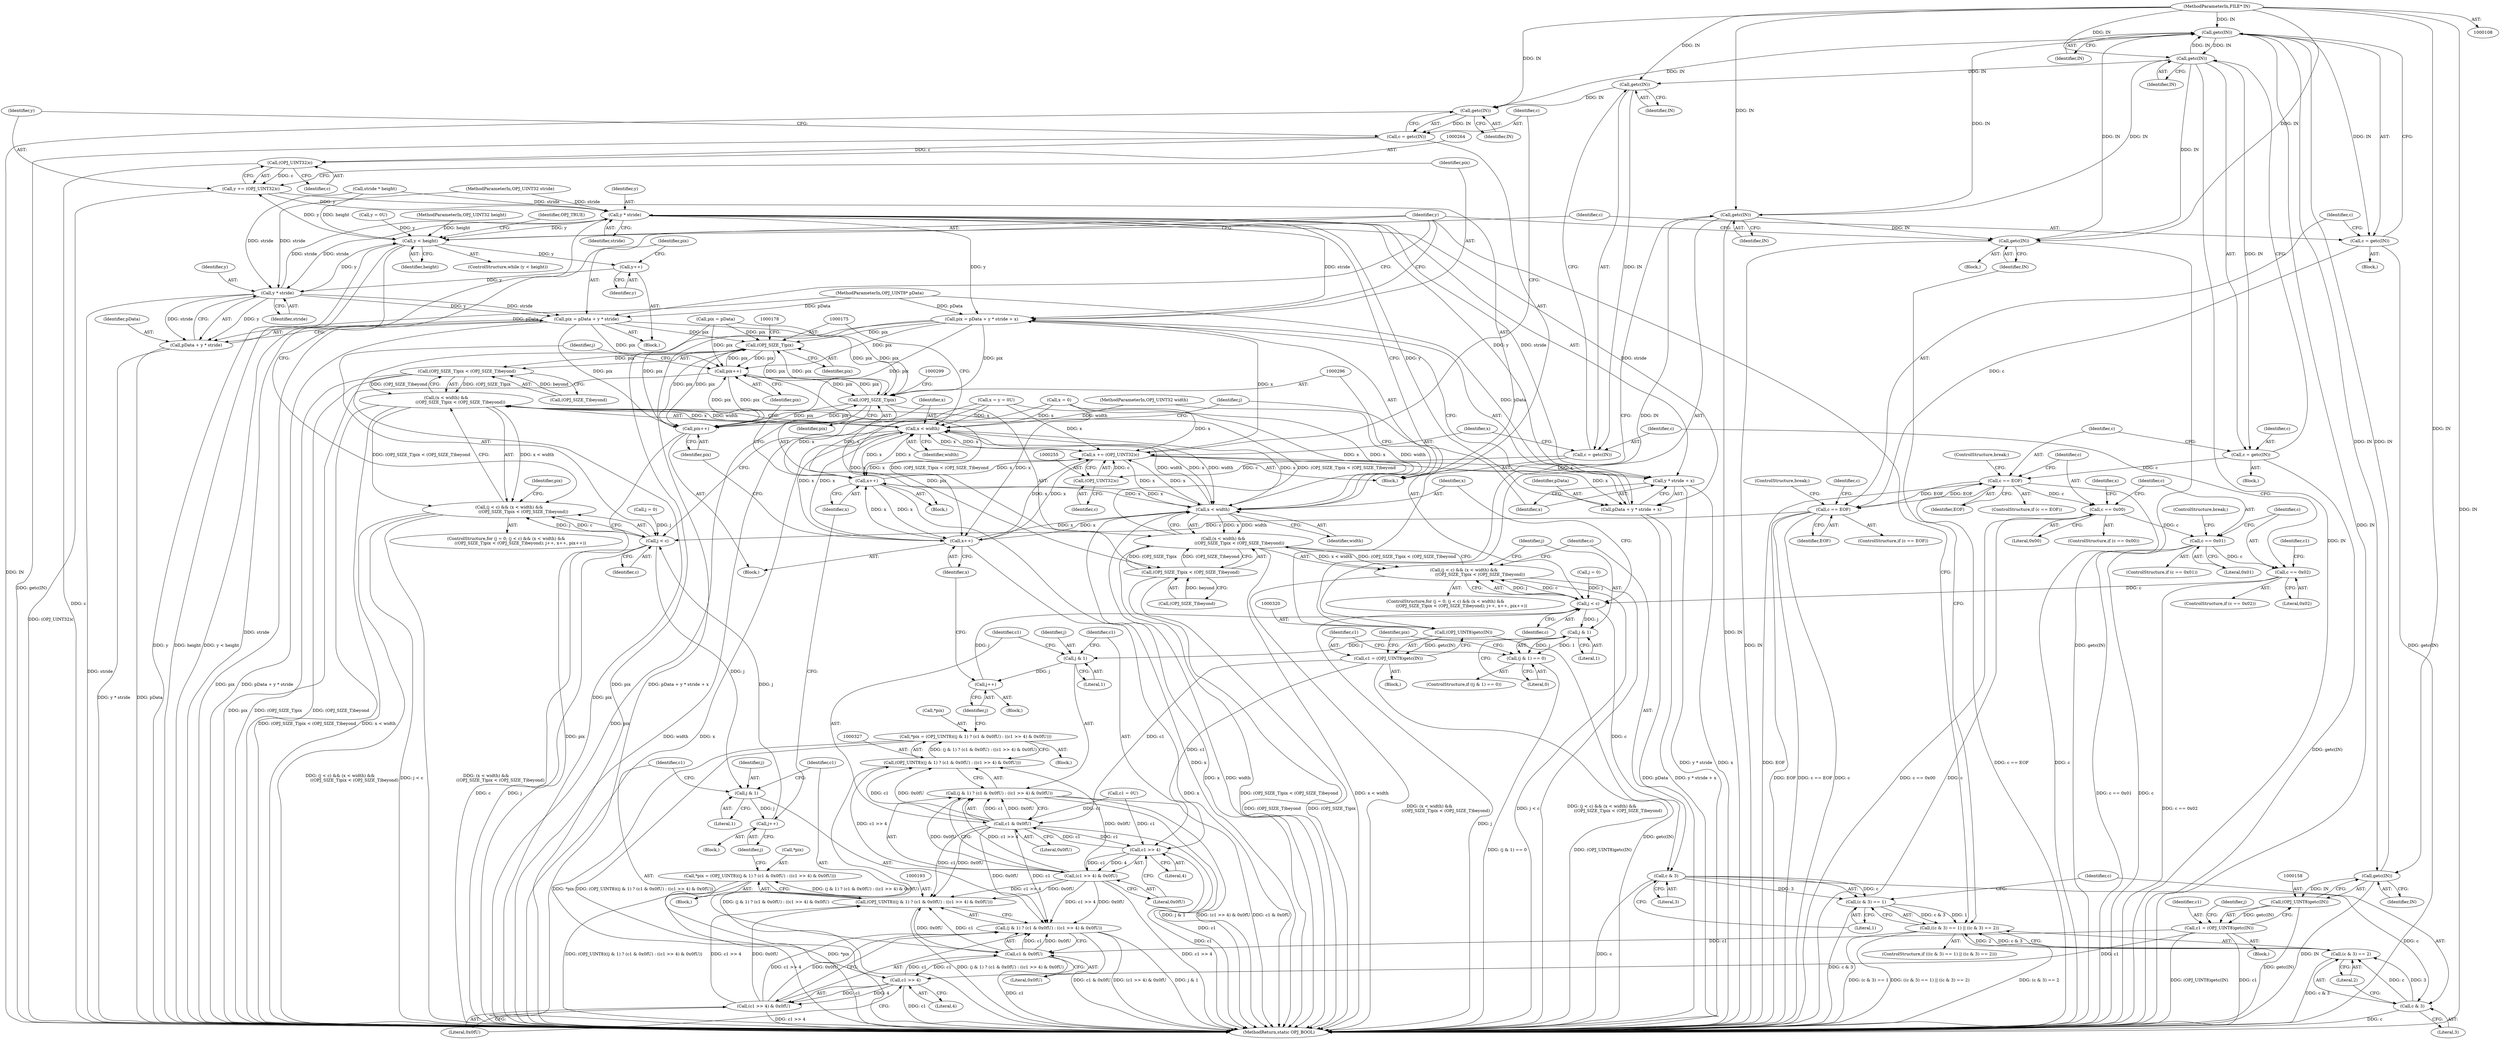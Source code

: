 digraph "0_openjpeg_cbe7384016083eac16078b359acd7a842253d503@API" {
"1000142" [label="(Call,getc(IN))"];
"1000259" [label="(Call,getc(IN))"];
"1000250" [label="(Call,getc(IN))"];
"1000210" [label="(Call,getc(IN))"];
"1000142" [label="(Call,getc(IN))"];
"1000159" [label="(Call,getc(IN))"];
"1000109" [label="(MethodParameterIn,FILE* IN)"];
"1000353" [label="(Call,getc(IN))"];
"1000321" [label="(Call,getc(IN))"];
"1000140" [label="(Call,c = getc(IN))"];
"1000145" [label="(Call,c == EOF)"];
"1000166" [label="(Call,j < c)"];
"1000165" [label="(Call,(j < c) && (x < width) &&\n                     ((OPJ_SIZE_T)pix < (OPJ_SIZE_T)beyond))"];
"1000195" [label="(Call,j & 1)"];
"1000181" [label="(Call,j++)"];
"1000213" [label="(Call,c == EOF)"];
"1000219" [label="(Call,c == 0x00)"];
"1000237" [label="(Call,c == 0x01)"];
"1000244" [label="(Call,c == 0x02)"];
"1000287" [label="(Call,j < c)"];
"1000286" [label="(Call,(j < c) && (x < width) &&\n                        ((OPJ_SIZE_T)pix < (OPJ_SIZE_T)beyond))"];
"1000312" [label="(Call,j & 1)"];
"1000311" [label="(Call,(j & 1) == 0)"];
"1000329" [label="(Call,j & 1)"];
"1000302" [label="(Call,j++)"];
"1000343" [label="(Call,c & 3)"];
"1000342" [label="(Call,(c & 3) == 1)"];
"1000341" [label="(Call,((c & 3) == 1) || ((c & 3) == 2))"];
"1000348" [label="(Call,c & 3)"];
"1000347" [label="(Call,(c & 3) == 2)"];
"1000208" [label="(Call,c = getc(IN))"];
"1000248" [label="(Call,c = getc(IN))"];
"1000254" [label="(Call,(OPJ_UINT32)c)"];
"1000252" [label="(Call,x += (OPJ_UINT32)c)"];
"1000170" [label="(Call,x < width)"];
"1000169" [label="(Call,(x < width) &&\n                     ((OPJ_SIZE_T)pix < (OPJ_SIZE_T)beyond))"];
"1000290" [label="(Call,(x < width) &&\n                        ((OPJ_SIZE_T)pix < (OPJ_SIZE_T)beyond))"];
"1000184" [label="(Call,x++)"];
"1000291" [label="(Call,x < width)"];
"1000305" [label="(Call,x++)"];
"1000266" [label="(Call,pix = pData + y * stride + x)"];
"1000174" [label="(Call,(OPJ_SIZE_T)pix)"];
"1000173" [label="(Call,(OPJ_SIZE_T)pix < (OPJ_SIZE_T)beyond)"];
"1000186" [label="(Call,pix++)"];
"1000295" [label="(Call,(OPJ_SIZE_T)pix)"];
"1000294" [label="(Call,(OPJ_SIZE_T)pix < (OPJ_SIZE_T)beyond)"];
"1000307" [label="(Call,pix++)"];
"1000268" [label="(Call,pData + y * stride + x)"];
"1000270" [label="(Call,y * stride + x)"];
"1000257" [label="(Call,c = getc(IN))"];
"1000263" [label="(Call,(OPJ_UINT32)c)"];
"1000261" [label="(Call,y += (OPJ_UINT32)c)"];
"1000271" [label="(Call,y * stride)"];
"1000135" [label="(Call,y < height)"];
"1000226" [label="(Call,y++)"];
"1000232" [label="(Call,y * stride)"];
"1000228" [label="(Call,pix = pData + y * stride)"];
"1000230" [label="(Call,pData + y * stride)"];
"1000319" [label="(Call,(OPJ_UINT8)getc(IN))"];
"1000317" [label="(Call,c1 = (OPJ_UINT8)getc(IN))"];
"1000332" [label="(Call,c1 & 0x0fU)"];
"1000192" [label="(Call,(OPJ_UINT8)((j & 1) ? (c1 & 0x0fU) : ((c1 >> 4) & 0x0fU)))"];
"1000189" [label="(Call,*pix = (OPJ_UINT8)((j & 1) ? (c1 & 0x0fU) : ((c1 >> 4) & 0x0fU)))"];
"1000194" [label="(Call,(j & 1) ? (c1 & 0x0fU) : ((c1 >> 4) & 0x0fU))"];
"1000326" [label="(Call,(OPJ_UINT8)((j & 1) ? (c1 & 0x0fU) : ((c1 >> 4) & 0x0fU)))"];
"1000323" [label="(Call,*pix = (OPJ_UINT8)((j & 1) ? (c1 & 0x0fU) : ((c1 >> 4) & 0x0fU)))"];
"1000328" [label="(Call,(j & 1) ? (c1 & 0x0fU) : ((c1 >> 4) & 0x0fU))"];
"1000336" [label="(Call,c1 >> 4)"];
"1000335" [label="(Call,(c1 >> 4) & 0x0fU)"];
"1000157" [label="(Call,(OPJ_UINT8)getc(IN))"];
"1000155" [label="(Call,c1 = (OPJ_UINT8)getc(IN))"];
"1000198" [label="(Call,c1 & 0x0fU)"];
"1000202" [label="(Call,c1 >> 4)"];
"1000201" [label="(Call,(c1 >> 4) & 0x0fU)"];
"1000205" [label="(Literal,0x0fU)"];
"1000142" [label="(Call,getc(IN))"];
"1000287" [label="(Call,j < c)"];
"1000333" [label="(Identifier,c1)"];
"1000195" [label="(Call,j & 1)"];
"1000227" [label="(Identifier,y)"];
"1000217" [label="(ControlStructure,break;)"];
"1000315" [label="(Literal,0)"];
"1000185" [label="(Identifier,x)"];
"1000351" [label="(Literal,2)"];
"1000316" [label="(Block,)"];
"1000110" [label="(MethodParameterIn,OPJ_UINT8* pData)"];
"1000155" [label="(Call,c1 = (OPJ_UINT8)getc(IN))"];
"1000169" [label="(Call,(x < width) &&\n                     ((OPJ_SIZE_T)pix < (OPJ_SIZE_T)beyond))"];
"1000294" [label="(Call,(OPJ_SIZE_T)pix < (OPJ_SIZE_T)beyond)"];
"1000345" [label="(Literal,3)"];
"1000328" [label="(Call,(j & 1) ? (c1 & 0x0fU) : ((c1 >> 4) & 0x0fU))"];
"1000293" [label="(Identifier,width)"];
"1000346" [label="(Literal,1)"];
"1000218" [label="(ControlStructure,if (c == 0x00))"];
"1000307" [label="(Call,pix++)"];
"1000152" [label="(Block,)"];
"1000354" [label="(Identifier,IN)"];
"1000357" [label="(MethodReturn,static OPJ_BOOL)"];
"1000259" [label="(Call,getc(IN))"];
"1000317" [label="(Call,c1 = (OPJ_UINT8)getc(IN))"];
"1000219" [label="(Call,c == 0x00)"];
"1000161" [label="(ControlStructure,for (j = 0; (j < c) && (x < width) &&\n                     ((OPJ_SIZE_T)pix < (OPJ_SIZE_T)beyond); j++, x++, pix++))"];
"1000186" [label="(Call,pix++)"];
"1000334" [label="(Literal,0x0fU)"];
"1000177" [label="(Call,(OPJ_SIZE_T)beyond)"];
"1000131" [label="(Call,y = 0U)"];
"1000305" [label="(Call,x++)"];
"1000272" [label="(Identifier,y)"];
"1000295" [label="(Call,(OPJ_SIZE_T)pix)"];
"1000204" [label="(Literal,4)"];
"1000248" [label="(Call,c = getc(IN))"];
"1000290" [label="(Call,(x < width) &&\n                        ((OPJ_SIZE_T)pix < (OPJ_SIZE_T)beyond))"];
"1000329" [label="(Call,j & 1)"];
"1000207" [label="(Block,)"];
"1000291" [label="(Call,x < width)"];
"1000273" [label="(Identifier,stride)"];
"1000350" [label="(Literal,3)"];
"1000191" [label="(Identifier,pix)"];
"1000147" [label="(Identifier,EOF)"];
"1000167" [label="(Identifier,j)"];
"1000157" [label="(Call,(OPJ_UINT8)getc(IN))"];
"1000251" [label="(Identifier,IN)"];
"1000172" [label="(Identifier,width)"];
"1000336" [label="(Call,c1 >> 4)"];
"1000254" [label="(Call,(OPJ_UINT32)c)"];
"1000190" [label="(Call,*pix)"];
"1000321" [label="(Call,getc(IN))"];
"1000182" [label="(Identifier,j)"];
"1000176" [label="(Identifier,pix)"];
"1000203" [label="(Identifier,c1)"];
"1000253" [label="(Identifier,x)"];
"1000236" [label="(ControlStructure,if (c == 0x01))"];
"1000342" [label="(Call,(c & 3) == 1)"];
"1000211" [label="(Identifier,IN)"];
"1000113" [label="(MethodParameterIn,OPJ_UINT32 height)"];
"1000171" [label="(Identifier,x)"];
"1000323" [label="(Call,*pix = (OPJ_UINT8)((j & 1) ? (c1 & 0x0fU) : ((c1 >> 4) & 0x0fU)))"];
"1000353" [label="(Call,getc(IN))"];
"1000162" [label="(Call,j = 0)"];
"1000187" [label="(Identifier,pix)"];
"1000200" [label="(Literal,0x0fU)"];
"1000267" [label="(Identifier,pix)"];
"1000348" [label="(Call,c & 3)"];
"1000288" [label="(Identifier,j)"];
"1000337" [label="(Identifier,c1)"];
"1000250" [label="(Call,getc(IN))"];
"1000160" [label="(Identifier,IN)"];
"1000326" [label="(Call,(OPJ_UINT8)((j & 1) ? (c1 & 0x0fU) : ((c1 >> 4) & 0x0fU)))"];
"1000352" [label="(Block,)"];
"1000232" [label="(Call,y * stride)"];
"1000238" [label="(Identifier,c)"];
"1000222" [label="(Block,)"];
"1000165" [label="(Call,(j < c) && (x < width) &&\n                     ((OPJ_SIZE_T)pix < (OPJ_SIZE_T)beyond))"];
"1000221" [label="(Literal,0x00)"];
"1000341" [label="(Call,((c & 3) == 1) || ((c & 3) == 2))"];
"1000199" [label="(Identifier,c1)"];
"1000146" [label="(Identifier,c)"];
"1000194" [label="(Call,(j & 1) ? (c1 & 0x0fU) : ((c1 >> 4) & 0x0fU))"];
"1000129" [label="(Call,x = y = 0U)"];
"1000314" [label="(Literal,1)"];
"1000188" [label="(Block,)"];
"1000197" [label="(Literal,1)"];
"1000344" [label="(Identifier,c)"];
"1000339" [label="(Literal,0x0fU)"];
"1000168" [label="(Identifier,c)"];
"1000268" [label="(Call,pData + y * stride + x)"];
"1000306" [label="(Identifier,x)"];
"1000274" [label="(Identifier,x)"];
"1000280" [label="(Identifier,c1)"];
"1000234" [label="(Identifier,stride)"];
"1000249" [label="(Identifier,c)"];
"1000330" [label="(Identifier,j)"];
"1000325" [label="(Identifier,pix)"];
"1000301" [label="(Block,)"];
"1000322" [label="(Identifier,IN)"];
"1000298" [label="(Call,(OPJ_SIZE_T)beyond)"];
"1000226" [label="(Call,y++)"];
"1000170" [label="(Call,x < width)"];
"1000233" [label="(Identifier,y)"];
"1000237" [label="(Call,c == 0x01)"];
"1000159" [label="(Call,getc(IN))"];
"1000192" [label="(Call,(OPJ_UINT8)((j & 1) ? (c1 & 0x0fU) : ((c1 >> 4) & 0x0fU)))"];
"1000140" [label="(Call,c = getc(IN))"];
"1000241" [label="(ControlStructure,break;)"];
"1000257" [label="(Call,c = getc(IN))"];
"1000209" [label="(Identifier,c)"];
"1000145" [label="(Call,c == EOF)"];
"1000252" [label="(Call,x += (OPJ_UINT32)c)"];
"1000265" [label="(Identifier,c)"];
"1000181" [label="(Call,j++)"];
"1000180" [label="(Block,)"];
"1000262" [label="(Identifier,y)"];
"1000244" [label="(Call,c == 0x02)"];
"1000243" [label="(ControlStructure,if (c == 0x02))"];
"1000335" [label="(Call,(c1 >> 4) & 0x0fU)"];
"1000137" [label="(Identifier,height)"];
"1000173" [label="(Call,(OPJ_SIZE_T)pix < (OPJ_SIZE_T)beyond)"];
"1000356" [label="(Identifier,OPJ_TRUE)"];
"1000215" [label="(Identifier,EOF)"];
"1000319" [label="(Call,(OPJ_UINT8)getc(IN))"];
"1000231" [label="(Identifier,pData)"];
"1000198" [label="(Call,c1 & 0x0fU)"];
"1000343" [label="(Call,c & 3)"];
"1000286" [label="(Call,(j < c) && (x < width) &&\n                        ((OPJ_SIZE_T)pix < (OPJ_SIZE_T)beyond))"];
"1000230" [label="(Call,pData + y * stride)"];
"1000338" [label="(Literal,4)"];
"1000347" [label="(Call,(c & 3) == 2)"];
"1000349" [label="(Identifier,c)"];
"1000210" [label="(Call,getc(IN))"];
"1000297" [label="(Identifier,pix)"];
"1000126" [label="(Call,pix = pData)"];
"1000214" [label="(Identifier,c)"];
"1000279" [label="(Call,c1 = 0U)"];
"1000312" [label="(Call,j & 1)"];
"1000331" [label="(Literal,1)"];
"1000282" [label="(ControlStructure,for (j = 0; (j < c) && (x < width) &&\n                        ((OPJ_SIZE_T)pix < (OPJ_SIZE_T)beyond); j++, x++, pix++))"];
"1000220" [label="(Identifier,c)"];
"1000135" [label="(Call,y < height)"];
"1000189" [label="(Call,*pix = (OPJ_UINT8)((j & 1) ? (c1 & 0x0fU) : ((c1 >> 4) & 0x0fU)))"];
"1000260" [label="(Identifier,IN)"];
"1000269" [label="(Identifier,pData)"];
"1000228" [label="(Call,pix = pData + y * stride)"];
"1000246" [label="(Literal,0x02)"];
"1000138" [label="(Block,)"];
"1000201" [label="(Call,(c1 >> 4) & 0x0fU)"];
"1000309" [label="(Block,)"];
"1000245" [label="(Identifier,c)"];
"1000261" [label="(Call,y += (OPJ_UINT32)c)"];
"1000340" [label="(ControlStructure,if (((c & 3) == 1) || ((c & 3) == 2)))"];
"1000112" [label="(MethodParameterIn,OPJ_UINT32 width)"];
"1000208" [label="(Call,c = getc(IN))"];
"1000318" [label="(Identifier,c1)"];
"1000149" [label="(ControlStructure,break;)"];
"1000256" [label="(Identifier,c)"];
"1000109" [label="(MethodParameterIn,FILE* IN)"];
"1000196" [label="(Identifier,j)"];
"1000229" [label="(Identifier,pix)"];
"1000163" [label="(Identifier,j)"];
"1000302" [label="(Call,j++)"];
"1000224" [label="(Identifier,x)"];
"1000271" [label="(Call,y * stride)"];
"1000174" [label="(Call,(OPJ_SIZE_T)pix)"];
"1000311" [label="(Call,(j & 1) == 0)"];
"1000166" [label="(Call,j < c)"];
"1000270" [label="(Call,y * stride + x)"];
"1000202" [label="(Call,c1 >> 4)"];
"1000239" [label="(Literal,0x01)"];
"1000213" [label="(Call,c == EOF)"];
"1000313" [label="(Identifier,j)"];
"1000308" [label="(Identifier,pix)"];
"1000324" [label="(Call,*pix)"];
"1000151" [label="(Identifier,c)"];
"1000144" [label="(ControlStructure,if (c == EOF))"];
"1000143" [label="(Identifier,IN)"];
"1000289" [label="(Identifier,c)"];
"1000258" [label="(Identifier,c)"];
"1000212" [label="(ControlStructure,if (c == EOF))"];
"1000292" [label="(Identifier,x)"];
"1000141" [label="(Identifier,c)"];
"1000310" [label="(ControlStructure,if ((j & 1) == 0))"];
"1000332" [label="(Call,c1 & 0x0fU)"];
"1000156" [label="(Identifier,c1)"];
"1000303" [label="(Identifier,j)"];
"1000304" [label="(Block,)"];
"1000247" [label="(Block,)"];
"1000283" [label="(Call,j = 0)"];
"1000266" [label="(Call,pix = pData + y * stride + x)"];
"1000263" [label="(Call,(OPJ_UINT32)c)"];
"1000184" [label="(Call,x++)"];
"1000123" [label="(Call,stride * height)"];
"1000223" [label="(Call,x = 0)"];
"1000136" [label="(Identifier,y)"];
"1000183" [label="(Block,)"];
"1000134" [label="(ControlStructure,while (y < height))"];
"1000111" [label="(MethodParameterIn,OPJ_UINT32 stride)"];
"1000142" -> "1000140"  [label="AST: "];
"1000142" -> "1000143"  [label="CFG: "];
"1000143" -> "1000142"  [label="AST: "];
"1000140" -> "1000142"  [label="CFG: "];
"1000142" -> "1000357"  [label="DDG: IN"];
"1000142" -> "1000140"  [label="DDG: IN"];
"1000259" -> "1000142"  [label="DDG: IN"];
"1000159" -> "1000142"  [label="DDG: IN"];
"1000353" -> "1000142"  [label="DDG: IN"];
"1000210" -> "1000142"  [label="DDG: IN"];
"1000321" -> "1000142"  [label="DDG: IN"];
"1000109" -> "1000142"  [label="DDG: IN"];
"1000142" -> "1000159"  [label="DDG: IN"];
"1000142" -> "1000210"  [label="DDG: IN"];
"1000259" -> "1000257"  [label="AST: "];
"1000259" -> "1000260"  [label="CFG: "];
"1000260" -> "1000259"  [label="AST: "];
"1000257" -> "1000259"  [label="CFG: "];
"1000259" -> "1000357"  [label="DDG: IN"];
"1000259" -> "1000257"  [label="DDG: IN"];
"1000250" -> "1000259"  [label="DDG: IN"];
"1000109" -> "1000259"  [label="DDG: IN"];
"1000250" -> "1000248"  [label="AST: "];
"1000250" -> "1000251"  [label="CFG: "];
"1000251" -> "1000250"  [label="AST: "];
"1000248" -> "1000250"  [label="CFG: "];
"1000250" -> "1000248"  [label="DDG: IN"];
"1000210" -> "1000250"  [label="DDG: IN"];
"1000109" -> "1000250"  [label="DDG: IN"];
"1000210" -> "1000208"  [label="AST: "];
"1000210" -> "1000211"  [label="CFG: "];
"1000211" -> "1000210"  [label="AST: "];
"1000208" -> "1000210"  [label="CFG: "];
"1000210" -> "1000357"  [label="DDG: IN"];
"1000210" -> "1000208"  [label="DDG: IN"];
"1000109" -> "1000210"  [label="DDG: IN"];
"1000210" -> "1000321"  [label="DDG: IN"];
"1000210" -> "1000353"  [label="DDG: IN"];
"1000159" -> "1000157"  [label="AST: "];
"1000159" -> "1000160"  [label="CFG: "];
"1000160" -> "1000159"  [label="AST: "];
"1000157" -> "1000159"  [label="CFG: "];
"1000159" -> "1000357"  [label="DDG: IN"];
"1000159" -> "1000157"  [label="DDG: IN"];
"1000109" -> "1000159"  [label="DDG: IN"];
"1000109" -> "1000108"  [label="AST: "];
"1000109" -> "1000357"  [label="DDG: IN"];
"1000109" -> "1000321"  [label="DDG: IN"];
"1000109" -> "1000353"  [label="DDG: IN"];
"1000353" -> "1000352"  [label="AST: "];
"1000353" -> "1000354"  [label="CFG: "];
"1000354" -> "1000353"  [label="AST: "];
"1000136" -> "1000353"  [label="CFG: "];
"1000353" -> "1000357"  [label="DDG: getc(IN)"];
"1000353" -> "1000357"  [label="DDG: IN"];
"1000321" -> "1000353"  [label="DDG: IN"];
"1000321" -> "1000319"  [label="AST: "];
"1000321" -> "1000322"  [label="CFG: "];
"1000322" -> "1000321"  [label="AST: "];
"1000319" -> "1000321"  [label="CFG: "];
"1000321" -> "1000357"  [label="DDG: IN"];
"1000321" -> "1000319"  [label="DDG: IN"];
"1000140" -> "1000138"  [label="AST: "];
"1000141" -> "1000140"  [label="AST: "];
"1000146" -> "1000140"  [label="CFG: "];
"1000140" -> "1000357"  [label="DDG: getc(IN)"];
"1000140" -> "1000145"  [label="DDG: c"];
"1000145" -> "1000144"  [label="AST: "];
"1000145" -> "1000147"  [label="CFG: "];
"1000146" -> "1000145"  [label="AST: "];
"1000147" -> "1000145"  [label="AST: "];
"1000149" -> "1000145"  [label="CFG: "];
"1000151" -> "1000145"  [label="CFG: "];
"1000145" -> "1000357"  [label="DDG: c == EOF"];
"1000145" -> "1000357"  [label="DDG: c"];
"1000145" -> "1000357"  [label="DDG: EOF"];
"1000213" -> "1000145"  [label="DDG: EOF"];
"1000145" -> "1000166"  [label="DDG: c"];
"1000145" -> "1000213"  [label="DDG: EOF"];
"1000166" -> "1000165"  [label="AST: "];
"1000166" -> "1000168"  [label="CFG: "];
"1000167" -> "1000166"  [label="AST: "];
"1000168" -> "1000166"  [label="AST: "];
"1000171" -> "1000166"  [label="CFG: "];
"1000165" -> "1000166"  [label="CFG: "];
"1000166" -> "1000357"  [label="DDG: c"];
"1000166" -> "1000357"  [label="DDG: j"];
"1000166" -> "1000165"  [label="DDG: j"];
"1000166" -> "1000165"  [label="DDG: c"];
"1000181" -> "1000166"  [label="DDG: j"];
"1000162" -> "1000166"  [label="DDG: j"];
"1000166" -> "1000195"  [label="DDG: j"];
"1000165" -> "1000161"  [label="AST: "];
"1000165" -> "1000169"  [label="CFG: "];
"1000169" -> "1000165"  [label="AST: "];
"1000136" -> "1000165"  [label="CFG: "];
"1000191" -> "1000165"  [label="CFG: "];
"1000165" -> "1000357"  [label="DDG: (x < width) &&\n                     ((OPJ_SIZE_T)pix < (OPJ_SIZE_T)beyond)"];
"1000165" -> "1000357"  [label="DDG: j < c"];
"1000165" -> "1000357"  [label="DDG: (j < c) && (x < width) &&\n                     ((OPJ_SIZE_T)pix < (OPJ_SIZE_T)beyond)"];
"1000169" -> "1000165"  [label="DDG: x < width"];
"1000169" -> "1000165"  [label="DDG: (OPJ_SIZE_T)pix < (OPJ_SIZE_T)beyond"];
"1000195" -> "1000194"  [label="AST: "];
"1000195" -> "1000197"  [label="CFG: "];
"1000196" -> "1000195"  [label="AST: "];
"1000197" -> "1000195"  [label="AST: "];
"1000199" -> "1000195"  [label="CFG: "];
"1000203" -> "1000195"  [label="CFG: "];
"1000195" -> "1000181"  [label="DDG: j"];
"1000181" -> "1000180"  [label="AST: "];
"1000181" -> "1000182"  [label="CFG: "];
"1000182" -> "1000181"  [label="AST: "];
"1000185" -> "1000181"  [label="CFG: "];
"1000213" -> "1000212"  [label="AST: "];
"1000213" -> "1000215"  [label="CFG: "];
"1000214" -> "1000213"  [label="AST: "];
"1000215" -> "1000213"  [label="AST: "];
"1000217" -> "1000213"  [label="CFG: "];
"1000220" -> "1000213"  [label="CFG: "];
"1000213" -> "1000357"  [label="DDG: c"];
"1000213" -> "1000357"  [label="DDG: c == EOF"];
"1000213" -> "1000357"  [label="DDG: EOF"];
"1000208" -> "1000213"  [label="DDG: c"];
"1000213" -> "1000219"  [label="DDG: c"];
"1000219" -> "1000218"  [label="AST: "];
"1000219" -> "1000221"  [label="CFG: "];
"1000220" -> "1000219"  [label="AST: "];
"1000221" -> "1000219"  [label="AST: "];
"1000224" -> "1000219"  [label="CFG: "];
"1000238" -> "1000219"  [label="CFG: "];
"1000219" -> "1000357"  [label="DDG: c == 0x00"];
"1000219" -> "1000357"  [label="DDG: c"];
"1000219" -> "1000237"  [label="DDG: c"];
"1000237" -> "1000236"  [label="AST: "];
"1000237" -> "1000239"  [label="CFG: "];
"1000238" -> "1000237"  [label="AST: "];
"1000239" -> "1000237"  [label="AST: "];
"1000241" -> "1000237"  [label="CFG: "];
"1000245" -> "1000237"  [label="CFG: "];
"1000237" -> "1000357"  [label="DDG: c == 0x01"];
"1000237" -> "1000357"  [label="DDG: c"];
"1000237" -> "1000244"  [label="DDG: c"];
"1000244" -> "1000243"  [label="AST: "];
"1000244" -> "1000246"  [label="CFG: "];
"1000245" -> "1000244"  [label="AST: "];
"1000246" -> "1000244"  [label="AST: "];
"1000249" -> "1000244"  [label="CFG: "];
"1000280" -> "1000244"  [label="CFG: "];
"1000244" -> "1000357"  [label="DDG: c == 0x02"];
"1000244" -> "1000287"  [label="DDG: c"];
"1000287" -> "1000286"  [label="AST: "];
"1000287" -> "1000289"  [label="CFG: "];
"1000288" -> "1000287"  [label="AST: "];
"1000289" -> "1000287"  [label="AST: "];
"1000292" -> "1000287"  [label="CFG: "];
"1000286" -> "1000287"  [label="CFG: "];
"1000287" -> "1000357"  [label="DDG: j"];
"1000287" -> "1000286"  [label="DDG: j"];
"1000287" -> "1000286"  [label="DDG: c"];
"1000283" -> "1000287"  [label="DDG: j"];
"1000302" -> "1000287"  [label="DDG: j"];
"1000287" -> "1000312"  [label="DDG: j"];
"1000287" -> "1000343"  [label="DDG: c"];
"1000286" -> "1000282"  [label="AST: "];
"1000286" -> "1000290"  [label="CFG: "];
"1000290" -> "1000286"  [label="AST: "];
"1000313" -> "1000286"  [label="CFG: "];
"1000344" -> "1000286"  [label="CFG: "];
"1000286" -> "1000357"  [label="DDG: (j < c) && (x < width) &&\n                        ((OPJ_SIZE_T)pix < (OPJ_SIZE_T)beyond)"];
"1000286" -> "1000357"  [label="DDG: (x < width) &&\n                        ((OPJ_SIZE_T)pix < (OPJ_SIZE_T)beyond)"];
"1000286" -> "1000357"  [label="DDG: j < c"];
"1000290" -> "1000286"  [label="DDG: x < width"];
"1000290" -> "1000286"  [label="DDG: (OPJ_SIZE_T)pix < (OPJ_SIZE_T)beyond"];
"1000312" -> "1000311"  [label="AST: "];
"1000312" -> "1000314"  [label="CFG: "];
"1000313" -> "1000312"  [label="AST: "];
"1000314" -> "1000312"  [label="AST: "];
"1000315" -> "1000312"  [label="CFG: "];
"1000312" -> "1000311"  [label="DDG: j"];
"1000312" -> "1000311"  [label="DDG: 1"];
"1000312" -> "1000329"  [label="DDG: j"];
"1000311" -> "1000310"  [label="AST: "];
"1000311" -> "1000315"  [label="CFG: "];
"1000315" -> "1000311"  [label="AST: "];
"1000318" -> "1000311"  [label="CFG: "];
"1000325" -> "1000311"  [label="CFG: "];
"1000311" -> "1000357"  [label="DDG: (j & 1) == 0"];
"1000329" -> "1000328"  [label="AST: "];
"1000329" -> "1000331"  [label="CFG: "];
"1000330" -> "1000329"  [label="AST: "];
"1000331" -> "1000329"  [label="AST: "];
"1000333" -> "1000329"  [label="CFG: "];
"1000337" -> "1000329"  [label="CFG: "];
"1000329" -> "1000302"  [label="DDG: j"];
"1000302" -> "1000301"  [label="AST: "];
"1000302" -> "1000303"  [label="CFG: "];
"1000303" -> "1000302"  [label="AST: "];
"1000306" -> "1000302"  [label="CFG: "];
"1000343" -> "1000342"  [label="AST: "];
"1000343" -> "1000345"  [label="CFG: "];
"1000344" -> "1000343"  [label="AST: "];
"1000345" -> "1000343"  [label="AST: "];
"1000346" -> "1000343"  [label="CFG: "];
"1000343" -> "1000357"  [label="DDG: c"];
"1000343" -> "1000342"  [label="DDG: c"];
"1000343" -> "1000342"  [label="DDG: 3"];
"1000343" -> "1000348"  [label="DDG: c"];
"1000342" -> "1000341"  [label="AST: "];
"1000342" -> "1000346"  [label="CFG: "];
"1000346" -> "1000342"  [label="AST: "];
"1000349" -> "1000342"  [label="CFG: "];
"1000341" -> "1000342"  [label="CFG: "];
"1000342" -> "1000357"  [label="DDG: c & 3"];
"1000342" -> "1000341"  [label="DDG: c & 3"];
"1000342" -> "1000341"  [label="DDG: 1"];
"1000341" -> "1000340"  [label="AST: "];
"1000341" -> "1000347"  [label="CFG: "];
"1000347" -> "1000341"  [label="AST: "];
"1000136" -> "1000341"  [label="CFG: "];
"1000354" -> "1000341"  [label="CFG: "];
"1000341" -> "1000357"  [label="DDG: (c & 3) == 2"];
"1000341" -> "1000357"  [label="DDG: (c & 3) == 1"];
"1000341" -> "1000357"  [label="DDG: ((c & 3) == 1) || ((c & 3) == 2)"];
"1000347" -> "1000341"  [label="DDG: c & 3"];
"1000347" -> "1000341"  [label="DDG: 2"];
"1000348" -> "1000347"  [label="AST: "];
"1000348" -> "1000350"  [label="CFG: "];
"1000349" -> "1000348"  [label="AST: "];
"1000350" -> "1000348"  [label="AST: "];
"1000351" -> "1000348"  [label="CFG: "];
"1000348" -> "1000357"  [label="DDG: c"];
"1000348" -> "1000347"  [label="DDG: c"];
"1000348" -> "1000347"  [label="DDG: 3"];
"1000347" -> "1000351"  [label="CFG: "];
"1000351" -> "1000347"  [label="AST: "];
"1000347" -> "1000357"  [label="DDG: c & 3"];
"1000208" -> "1000207"  [label="AST: "];
"1000209" -> "1000208"  [label="AST: "];
"1000214" -> "1000208"  [label="CFG: "];
"1000208" -> "1000357"  [label="DDG: getc(IN)"];
"1000248" -> "1000247"  [label="AST: "];
"1000249" -> "1000248"  [label="AST: "];
"1000253" -> "1000248"  [label="CFG: "];
"1000248" -> "1000254"  [label="DDG: c"];
"1000254" -> "1000252"  [label="AST: "];
"1000254" -> "1000256"  [label="CFG: "];
"1000255" -> "1000254"  [label="AST: "];
"1000256" -> "1000254"  [label="AST: "];
"1000252" -> "1000254"  [label="CFG: "];
"1000254" -> "1000252"  [label="DDG: c"];
"1000252" -> "1000247"  [label="AST: "];
"1000253" -> "1000252"  [label="AST: "];
"1000258" -> "1000252"  [label="CFG: "];
"1000252" -> "1000170"  [label="DDG: x"];
"1000252" -> "1000184"  [label="DDG: x"];
"1000129" -> "1000252"  [label="DDG: x"];
"1000291" -> "1000252"  [label="DDG: x"];
"1000184" -> "1000252"  [label="DDG: x"];
"1000305" -> "1000252"  [label="DDG: x"];
"1000170" -> "1000252"  [label="DDG: x"];
"1000223" -> "1000252"  [label="DDG: x"];
"1000252" -> "1000266"  [label="DDG: x"];
"1000252" -> "1000268"  [label="DDG: x"];
"1000252" -> "1000270"  [label="DDG: x"];
"1000252" -> "1000291"  [label="DDG: x"];
"1000252" -> "1000305"  [label="DDG: x"];
"1000170" -> "1000169"  [label="AST: "];
"1000170" -> "1000172"  [label="CFG: "];
"1000171" -> "1000170"  [label="AST: "];
"1000172" -> "1000170"  [label="AST: "];
"1000175" -> "1000170"  [label="CFG: "];
"1000169" -> "1000170"  [label="CFG: "];
"1000170" -> "1000357"  [label="DDG: width"];
"1000170" -> "1000357"  [label="DDG: x"];
"1000170" -> "1000169"  [label="DDG: x"];
"1000170" -> "1000169"  [label="DDG: width"];
"1000129" -> "1000170"  [label="DDG: x"];
"1000291" -> "1000170"  [label="DDG: x"];
"1000291" -> "1000170"  [label="DDG: width"];
"1000184" -> "1000170"  [label="DDG: x"];
"1000305" -> "1000170"  [label="DDG: x"];
"1000223" -> "1000170"  [label="DDG: x"];
"1000112" -> "1000170"  [label="DDG: width"];
"1000170" -> "1000184"  [label="DDG: x"];
"1000170" -> "1000291"  [label="DDG: x"];
"1000170" -> "1000291"  [label="DDG: width"];
"1000170" -> "1000305"  [label="DDG: x"];
"1000169" -> "1000173"  [label="CFG: "];
"1000173" -> "1000169"  [label="AST: "];
"1000169" -> "1000357"  [label="DDG: (OPJ_SIZE_T)pix < (OPJ_SIZE_T)beyond"];
"1000169" -> "1000357"  [label="DDG: x < width"];
"1000290" -> "1000169"  [label="DDG: (OPJ_SIZE_T)pix < (OPJ_SIZE_T)beyond"];
"1000173" -> "1000169"  [label="DDG: (OPJ_SIZE_T)pix"];
"1000173" -> "1000169"  [label="DDG: (OPJ_SIZE_T)beyond"];
"1000169" -> "1000290"  [label="DDG: (OPJ_SIZE_T)pix < (OPJ_SIZE_T)beyond"];
"1000290" -> "1000291"  [label="CFG: "];
"1000290" -> "1000294"  [label="CFG: "];
"1000291" -> "1000290"  [label="AST: "];
"1000294" -> "1000290"  [label="AST: "];
"1000290" -> "1000357"  [label="DDG: x < width"];
"1000290" -> "1000357"  [label="DDG: (OPJ_SIZE_T)pix < (OPJ_SIZE_T)beyond"];
"1000291" -> "1000290"  [label="DDG: x"];
"1000291" -> "1000290"  [label="DDG: width"];
"1000294" -> "1000290"  [label="DDG: (OPJ_SIZE_T)pix"];
"1000294" -> "1000290"  [label="DDG: (OPJ_SIZE_T)beyond"];
"1000184" -> "1000183"  [label="AST: "];
"1000184" -> "1000185"  [label="CFG: "];
"1000185" -> "1000184"  [label="AST: "];
"1000187" -> "1000184"  [label="CFG: "];
"1000184" -> "1000357"  [label="DDG: x"];
"1000129" -> "1000184"  [label="DDG: x"];
"1000291" -> "1000184"  [label="DDG: x"];
"1000305" -> "1000184"  [label="DDG: x"];
"1000223" -> "1000184"  [label="DDG: x"];
"1000184" -> "1000291"  [label="DDG: x"];
"1000184" -> "1000305"  [label="DDG: x"];
"1000291" -> "1000293"  [label="CFG: "];
"1000292" -> "1000291"  [label="AST: "];
"1000293" -> "1000291"  [label="AST: "];
"1000296" -> "1000291"  [label="CFG: "];
"1000291" -> "1000357"  [label="DDG: x"];
"1000291" -> "1000357"  [label="DDG: width"];
"1000129" -> "1000291"  [label="DDG: x"];
"1000305" -> "1000291"  [label="DDG: x"];
"1000223" -> "1000291"  [label="DDG: x"];
"1000112" -> "1000291"  [label="DDG: width"];
"1000291" -> "1000305"  [label="DDG: x"];
"1000305" -> "1000304"  [label="AST: "];
"1000305" -> "1000306"  [label="CFG: "];
"1000306" -> "1000305"  [label="AST: "];
"1000308" -> "1000305"  [label="CFG: "];
"1000305" -> "1000357"  [label="DDG: x"];
"1000129" -> "1000305"  [label="DDG: x"];
"1000223" -> "1000305"  [label="DDG: x"];
"1000266" -> "1000247"  [label="AST: "];
"1000266" -> "1000268"  [label="CFG: "];
"1000267" -> "1000266"  [label="AST: "];
"1000268" -> "1000266"  [label="AST: "];
"1000136" -> "1000266"  [label="CFG: "];
"1000266" -> "1000357"  [label="DDG: pix"];
"1000266" -> "1000357"  [label="DDG: pData + y * stride + x"];
"1000266" -> "1000174"  [label="DDG: pix"];
"1000266" -> "1000186"  [label="DDG: pix"];
"1000110" -> "1000266"  [label="DDG: pData"];
"1000271" -> "1000266"  [label="DDG: y"];
"1000271" -> "1000266"  [label="DDG: stride"];
"1000266" -> "1000295"  [label="DDG: pix"];
"1000266" -> "1000307"  [label="DDG: pix"];
"1000174" -> "1000173"  [label="AST: "];
"1000174" -> "1000176"  [label="CFG: "];
"1000175" -> "1000174"  [label="AST: "];
"1000176" -> "1000174"  [label="AST: "];
"1000178" -> "1000174"  [label="CFG: "];
"1000174" -> "1000357"  [label="DDG: pix"];
"1000174" -> "1000173"  [label="DDG: pix"];
"1000186" -> "1000174"  [label="DDG: pix"];
"1000126" -> "1000174"  [label="DDG: pix"];
"1000295" -> "1000174"  [label="DDG: pix"];
"1000307" -> "1000174"  [label="DDG: pix"];
"1000228" -> "1000174"  [label="DDG: pix"];
"1000174" -> "1000186"  [label="DDG: pix"];
"1000174" -> "1000295"  [label="DDG: pix"];
"1000174" -> "1000307"  [label="DDG: pix"];
"1000173" -> "1000177"  [label="CFG: "];
"1000177" -> "1000173"  [label="AST: "];
"1000173" -> "1000357"  [label="DDG: (OPJ_SIZE_T)beyond"];
"1000173" -> "1000357"  [label="DDG: (OPJ_SIZE_T)pix"];
"1000177" -> "1000173"  [label="DDG: beyond"];
"1000186" -> "1000183"  [label="AST: "];
"1000186" -> "1000187"  [label="CFG: "];
"1000187" -> "1000186"  [label="AST: "];
"1000167" -> "1000186"  [label="CFG: "];
"1000186" -> "1000357"  [label="DDG: pix"];
"1000126" -> "1000186"  [label="DDG: pix"];
"1000295" -> "1000186"  [label="DDG: pix"];
"1000307" -> "1000186"  [label="DDG: pix"];
"1000228" -> "1000186"  [label="DDG: pix"];
"1000186" -> "1000295"  [label="DDG: pix"];
"1000186" -> "1000307"  [label="DDG: pix"];
"1000295" -> "1000294"  [label="AST: "];
"1000295" -> "1000297"  [label="CFG: "];
"1000296" -> "1000295"  [label="AST: "];
"1000297" -> "1000295"  [label="AST: "];
"1000299" -> "1000295"  [label="CFG: "];
"1000295" -> "1000357"  [label="DDG: pix"];
"1000295" -> "1000294"  [label="DDG: pix"];
"1000126" -> "1000295"  [label="DDG: pix"];
"1000307" -> "1000295"  [label="DDG: pix"];
"1000228" -> "1000295"  [label="DDG: pix"];
"1000295" -> "1000307"  [label="DDG: pix"];
"1000294" -> "1000298"  [label="CFG: "];
"1000298" -> "1000294"  [label="AST: "];
"1000294" -> "1000357"  [label="DDG: (OPJ_SIZE_T)beyond"];
"1000294" -> "1000357"  [label="DDG: (OPJ_SIZE_T)pix"];
"1000298" -> "1000294"  [label="DDG: beyond"];
"1000307" -> "1000304"  [label="AST: "];
"1000307" -> "1000308"  [label="CFG: "];
"1000308" -> "1000307"  [label="AST: "];
"1000288" -> "1000307"  [label="CFG: "];
"1000307" -> "1000357"  [label="DDG: pix"];
"1000126" -> "1000307"  [label="DDG: pix"];
"1000228" -> "1000307"  [label="DDG: pix"];
"1000268" -> "1000270"  [label="CFG: "];
"1000269" -> "1000268"  [label="AST: "];
"1000270" -> "1000268"  [label="AST: "];
"1000268" -> "1000357"  [label="DDG: pData"];
"1000268" -> "1000357"  [label="DDG: y * stride + x"];
"1000110" -> "1000268"  [label="DDG: pData"];
"1000271" -> "1000268"  [label="DDG: y"];
"1000271" -> "1000268"  [label="DDG: stride"];
"1000270" -> "1000274"  [label="CFG: "];
"1000271" -> "1000270"  [label="AST: "];
"1000274" -> "1000270"  [label="AST: "];
"1000270" -> "1000357"  [label="DDG: x"];
"1000270" -> "1000357"  [label="DDG: y * stride"];
"1000271" -> "1000270"  [label="DDG: y"];
"1000271" -> "1000270"  [label="DDG: stride"];
"1000257" -> "1000247"  [label="AST: "];
"1000258" -> "1000257"  [label="AST: "];
"1000262" -> "1000257"  [label="CFG: "];
"1000257" -> "1000357"  [label="DDG: getc(IN)"];
"1000257" -> "1000263"  [label="DDG: c"];
"1000263" -> "1000261"  [label="AST: "];
"1000263" -> "1000265"  [label="CFG: "];
"1000264" -> "1000263"  [label="AST: "];
"1000265" -> "1000263"  [label="AST: "];
"1000261" -> "1000263"  [label="CFG: "];
"1000263" -> "1000357"  [label="DDG: c"];
"1000263" -> "1000261"  [label="DDG: c"];
"1000261" -> "1000247"  [label="AST: "];
"1000262" -> "1000261"  [label="AST: "];
"1000267" -> "1000261"  [label="CFG: "];
"1000261" -> "1000357"  [label="DDG: (OPJ_UINT32)c"];
"1000135" -> "1000261"  [label="DDG: y"];
"1000261" -> "1000271"  [label="DDG: y"];
"1000271" -> "1000273"  [label="CFG: "];
"1000272" -> "1000271"  [label="AST: "];
"1000273" -> "1000271"  [label="AST: "];
"1000274" -> "1000271"  [label="CFG: "];
"1000271" -> "1000357"  [label="DDG: stride"];
"1000271" -> "1000135"  [label="DDG: y"];
"1000271" -> "1000232"  [label="DDG: stride"];
"1000232" -> "1000271"  [label="DDG: stride"];
"1000123" -> "1000271"  [label="DDG: stride"];
"1000111" -> "1000271"  [label="DDG: stride"];
"1000135" -> "1000134"  [label="AST: "];
"1000135" -> "1000137"  [label="CFG: "];
"1000136" -> "1000135"  [label="AST: "];
"1000137" -> "1000135"  [label="AST: "];
"1000141" -> "1000135"  [label="CFG: "];
"1000356" -> "1000135"  [label="CFG: "];
"1000135" -> "1000357"  [label="DDG: y < height"];
"1000135" -> "1000357"  [label="DDG: y"];
"1000135" -> "1000357"  [label="DDG: height"];
"1000232" -> "1000135"  [label="DDG: y"];
"1000131" -> "1000135"  [label="DDG: y"];
"1000123" -> "1000135"  [label="DDG: height"];
"1000113" -> "1000135"  [label="DDG: height"];
"1000135" -> "1000226"  [label="DDG: y"];
"1000226" -> "1000222"  [label="AST: "];
"1000226" -> "1000227"  [label="CFG: "];
"1000227" -> "1000226"  [label="AST: "];
"1000229" -> "1000226"  [label="CFG: "];
"1000226" -> "1000232"  [label="DDG: y"];
"1000232" -> "1000230"  [label="AST: "];
"1000232" -> "1000234"  [label="CFG: "];
"1000233" -> "1000232"  [label="AST: "];
"1000234" -> "1000232"  [label="AST: "];
"1000230" -> "1000232"  [label="CFG: "];
"1000232" -> "1000357"  [label="DDG: stride"];
"1000232" -> "1000228"  [label="DDG: y"];
"1000232" -> "1000228"  [label="DDG: stride"];
"1000232" -> "1000230"  [label="DDG: y"];
"1000232" -> "1000230"  [label="DDG: stride"];
"1000123" -> "1000232"  [label="DDG: stride"];
"1000111" -> "1000232"  [label="DDG: stride"];
"1000228" -> "1000222"  [label="AST: "];
"1000228" -> "1000230"  [label="CFG: "];
"1000229" -> "1000228"  [label="AST: "];
"1000230" -> "1000228"  [label="AST: "];
"1000136" -> "1000228"  [label="CFG: "];
"1000228" -> "1000357"  [label="DDG: pix"];
"1000228" -> "1000357"  [label="DDG: pData + y * stride"];
"1000110" -> "1000228"  [label="DDG: pData"];
"1000231" -> "1000230"  [label="AST: "];
"1000230" -> "1000357"  [label="DDG: pData"];
"1000230" -> "1000357"  [label="DDG: y * stride"];
"1000110" -> "1000230"  [label="DDG: pData"];
"1000319" -> "1000317"  [label="AST: "];
"1000320" -> "1000319"  [label="AST: "];
"1000317" -> "1000319"  [label="CFG: "];
"1000319" -> "1000357"  [label="DDG: getc(IN)"];
"1000319" -> "1000317"  [label="DDG: getc(IN)"];
"1000317" -> "1000316"  [label="AST: "];
"1000318" -> "1000317"  [label="AST: "];
"1000325" -> "1000317"  [label="CFG: "];
"1000317" -> "1000357"  [label="DDG: (OPJ_UINT8)getc(IN)"];
"1000317" -> "1000332"  [label="DDG: c1"];
"1000317" -> "1000336"  [label="DDG: c1"];
"1000332" -> "1000328"  [label="AST: "];
"1000332" -> "1000334"  [label="CFG: "];
"1000333" -> "1000332"  [label="AST: "];
"1000334" -> "1000332"  [label="AST: "];
"1000328" -> "1000332"  [label="CFG: "];
"1000332" -> "1000357"  [label="DDG: c1"];
"1000332" -> "1000192"  [label="DDG: c1"];
"1000332" -> "1000192"  [label="DDG: 0x0fU"];
"1000332" -> "1000194"  [label="DDG: c1"];
"1000332" -> "1000194"  [label="DDG: 0x0fU"];
"1000332" -> "1000326"  [label="DDG: c1"];
"1000332" -> "1000326"  [label="DDG: 0x0fU"];
"1000332" -> "1000328"  [label="DDG: c1"];
"1000332" -> "1000328"  [label="DDG: 0x0fU"];
"1000336" -> "1000332"  [label="DDG: c1"];
"1000279" -> "1000332"  [label="DDG: c1"];
"1000332" -> "1000336"  [label="DDG: c1"];
"1000192" -> "1000189"  [label="AST: "];
"1000192" -> "1000194"  [label="CFG: "];
"1000193" -> "1000192"  [label="AST: "];
"1000194" -> "1000192"  [label="AST: "];
"1000189" -> "1000192"  [label="CFG: "];
"1000192" -> "1000357"  [label="DDG: (j & 1) ? (c1 & 0x0fU) : ((c1 >> 4) & 0x0fU)"];
"1000192" -> "1000189"  [label="DDG: (j & 1) ? (c1 & 0x0fU) : ((c1 >> 4) & 0x0fU)"];
"1000198" -> "1000192"  [label="DDG: c1"];
"1000198" -> "1000192"  [label="DDG: 0x0fU"];
"1000201" -> "1000192"  [label="DDG: c1 >> 4"];
"1000201" -> "1000192"  [label="DDG: 0x0fU"];
"1000335" -> "1000192"  [label="DDG: c1 >> 4"];
"1000335" -> "1000192"  [label="DDG: 0x0fU"];
"1000189" -> "1000188"  [label="AST: "];
"1000190" -> "1000189"  [label="AST: "];
"1000182" -> "1000189"  [label="CFG: "];
"1000189" -> "1000357"  [label="DDG: *pix"];
"1000189" -> "1000357"  [label="DDG: (OPJ_UINT8)((j & 1) ? (c1 & 0x0fU) : ((c1 >> 4) & 0x0fU))"];
"1000194" -> "1000198"  [label="CFG: "];
"1000194" -> "1000201"  [label="CFG: "];
"1000198" -> "1000194"  [label="AST: "];
"1000201" -> "1000194"  [label="AST: "];
"1000194" -> "1000357"  [label="DDG: (c1 >> 4) & 0x0fU"];
"1000194" -> "1000357"  [label="DDG: j & 1"];
"1000194" -> "1000357"  [label="DDG: c1 & 0x0fU"];
"1000198" -> "1000194"  [label="DDG: c1"];
"1000198" -> "1000194"  [label="DDG: 0x0fU"];
"1000201" -> "1000194"  [label="DDG: c1 >> 4"];
"1000201" -> "1000194"  [label="DDG: 0x0fU"];
"1000335" -> "1000194"  [label="DDG: c1 >> 4"];
"1000335" -> "1000194"  [label="DDG: 0x0fU"];
"1000326" -> "1000323"  [label="AST: "];
"1000326" -> "1000328"  [label="CFG: "];
"1000327" -> "1000326"  [label="AST: "];
"1000328" -> "1000326"  [label="AST: "];
"1000323" -> "1000326"  [label="CFG: "];
"1000326" -> "1000357"  [label="DDG: (j & 1) ? (c1 & 0x0fU) : ((c1 >> 4) & 0x0fU)"];
"1000326" -> "1000323"  [label="DDG: (j & 1) ? (c1 & 0x0fU) : ((c1 >> 4) & 0x0fU)"];
"1000335" -> "1000326"  [label="DDG: c1 >> 4"];
"1000335" -> "1000326"  [label="DDG: 0x0fU"];
"1000323" -> "1000309"  [label="AST: "];
"1000324" -> "1000323"  [label="AST: "];
"1000303" -> "1000323"  [label="CFG: "];
"1000323" -> "1000357"  [label="DDG: (OPJ_UINT8)((j & 1) ? (c1 & 0x0fU) : ((c1 >> 4) & 0x0fU))"];
"1000323" -> "1000357"  [label="DDG: *pix"];
"1000328" -> "1000335"  [label="CFG: "];
"1000335" -> "1000328"  [label="AST: "];
"1000328" -> "1000357"  [label="DDG: c1 & 0x0fU"];
"1000328" -> "1000357"  [label="DDG: j & 1"];
"1000328" -> "1000357"  [label="DDG: (c1 >> 4) & 0x0fU"];
"1000335" -> "1000328"  [label="DDG: c1 >> 4"];
"1000335" -> "1000328"  [label="DDG: 0x0fU"];
"1000336" -> "1000335"  [label="AST: "];
"1000336" -> "1000338"  [label="CFG: "];
"1000337" -> "1000336"  [label="AST: "];
"1000338" -> "1000336"  [label="AST: "];
"1000339" -> "1000336"  [label="CFG: "];
"1000336" -> "1000357"  [label="DDG: c1"];
"1000336" -> "1000335"  [label="DDG: c1"];
"1000336" -> "1000335"  [label="DDG: 4"];
"1000279" -> "1000336"  [label="DDG: c1"];
"1000335" -> "1000339"  [label="CFG: "];
"1000339" -> "1000335"  [label="AST: "];
"1000335" -> "1000357"  [label="DDG: c1 >> 4"];
"1000157" -> "1000155"  [label="AST: "];
"1000158" -> "1000157"  [label="AST: "];
"1000155" -> "1000157"  [label="CFG: "];
"1000157" -> "1000357"  [label="DDG: getc(IN)"];
"1000157" -> "1000155"  [label="DDG: getc(IN)"];
"1000155" -> "1000152"  [label="AST: "];
"1000156" -> "1000155"  [label="AST: "];
"1000163" -> "1000155"  [label="CFG: "];
"1000155" -> "1000357"  [label="DDG: (OPJ_UINT8)getc(IN)"];
"1000155" -> "1000357"  [label="DDG: c1"];
"1000155" -> "1000198"  [label="DDG: c1"];
"1000155" -> "1000202"  [label="DDG: c1"];
"1000198" -> "1000200"  [label="CFG: "];
"1000199" -> "1000198"  [label="AST: "];
"1000200" -> "1000198"  [label="AST: "];
"1000198" -> "1000357"  [label="DDG: c1"];
"1000202" -> "1000198"  [label="DDG: c1"];
"1000198" -> "1000202"  [label="DDG: c1"];
"1000202" -> "1000201"  [label="AST: "];
"1000202" -> "1000204"  [label="CFG: "];
"1000203" -> "1000202"  [label="AST: "];
"1000204" -> "1000202"  [label="AST: "];
"1000205" -> "1000202"  [label="CFG: "];
"1000202" -> "1000357"  [label="DDG: c1"];
"1000202" -> "1000201"  [label="DDG: c1"];
"1000202" -> "1000201"  [label="DDG: 4"];
"1000201" -> "1000205"  [label="CFG: "];
"1000205" -> "1000201"  [label="AST: "];
"1000201" -> "1000357"  [label="DDG: c1 >> 4"];
}
